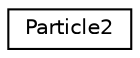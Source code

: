digraph "Graphical Class Hierarchy"
{
  edge [fontname="Helvetica",fontsize="10",labelfontname="Helvetica",labelfontsize="10"];
  node [fontname="Helvetica",fontsize="10",shape=record];
  rankdir="LR";
  Node0 [label="Particle2",height=0.2,width=0.4,color="black", fillcolor="white", style="filled",URL="$classParticle2.html"];
}
